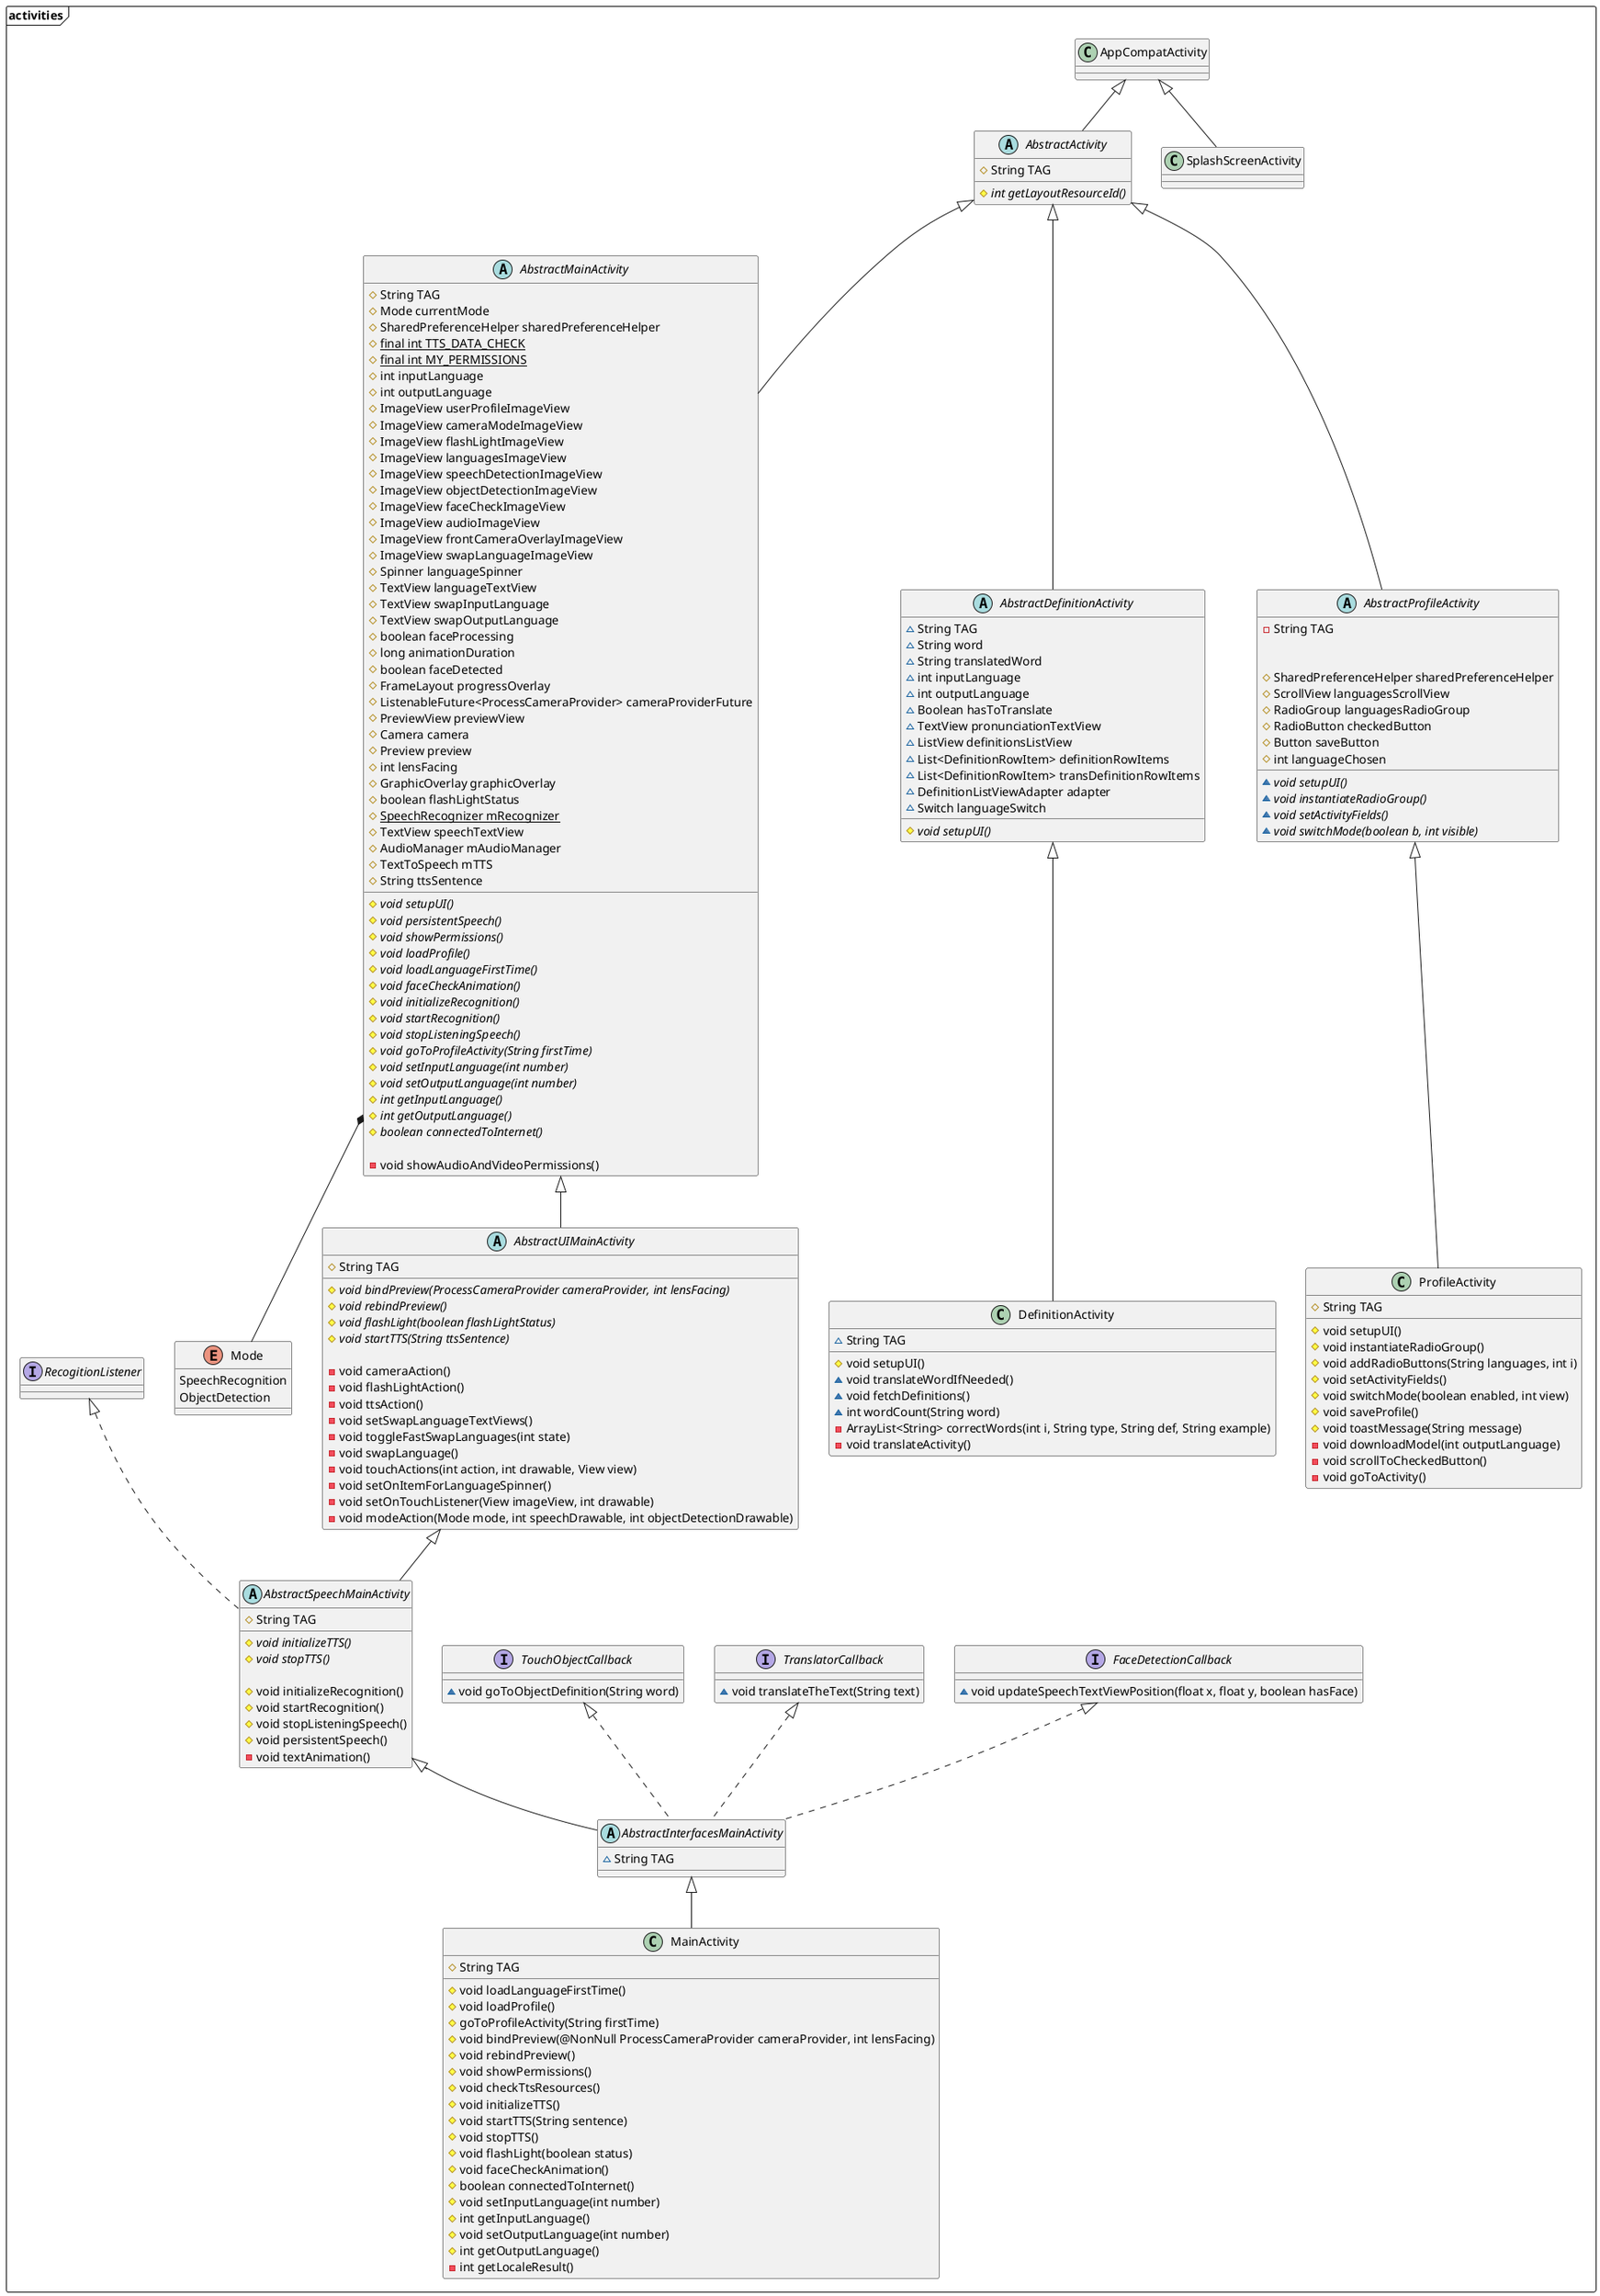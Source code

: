 @startuml

package activities <<Frame>> {

    enum Mode {
        SpeechRecognition
        ObjectDetection
    }

    AbstractMainActivity *-- Mode

    abstract class AbstractActivity extends AppCompatActivity {
        #String TAG
        #{abstract} int getLayoutResourceId()
    }

    class SplashScreenActivity extends AppCompatActivity

    abstract class AbstractDefinitionActivity extends AbstractActivity {
        ~String TAG
        ~String word
        ~String translatedWord
        ~int inputLanguage
        ~int outputLanguage
        ~Boolean hasToTranslate
        ~TextView pronunciationTextView
        ~ListView definitionsListView
        ~List<DefinitionRowItem> definitionRowItems
        ~List<DefinitionRowItem> transDefinitionRowItems
        ~DefinitionListViewAdapter adapter
        ~Switch languageSwitch
        #{abstract} void setupUI()
    }
    class DefinitionActivity extends AbstractDefinitionActivity {
        ~String TAG
        #void setupUI()
        ~void translateWordIfNeeded()
        ~void fetchDefinitions()
        ~int wordCount(String word)
        -ArrayList<String> correctWords(int i, String type, String def, String example)
        -void translateActivity()
    }

    abstract class AbstractInterfacesMainActivity extends AbstractSpeechMainActivity implements FaceDetectionCallback, TranslatorCallback, TouchObjectCallback {
        ~String TAG
    }

    abstract AbstractMainActivity extends AbstractActivity {
        #String TAG
        #Mode currentMode
        #SharedPreferenceHelper sharedPreferenceHelper
        #{static} final int TTS_DATA_CHECK
        #{static} final int MY_PERMISSIONS
        #int inputLanguage
        #int outputLanguage
        #ImageView userProfileImageView
        #ImageView cameraModeImageView
        #ImageView flashLightImageView
        #ImageView languagesImageView
        #ImageView speechDetectionImageView
        #ImageView objectDetectionImageView
        #ImageView faceCheckImageView
        #ImageView audioImageView
        #ImageView frontCameraOverlayImageView
        #ImageView swapLanguageImageView
        #Spinner languageSpinner
        #TextView languageTextView
        #TextView swapInputLanguage
        #TextView swapOutputLanguage
        #boolean faceProcessing
        #long animationDuration
        #boolean faceDetected
        #FrameLayout progressOverlay
        #ListenableFuture<ProcessCameraProvider> cameraProviderFuture
        #PreviewView previewView
        #Camera camera
        #Preview preview
        #int lensFacing
        #GraphicOverlay graphicOverlay
        #boolean flashLightStatus
        #{static}SpeechRecognizer mRecognizer
        #TextView speechTextView
        #AudioManager mAudioManager
        #TextToSpeech mTTS
        #String ttsSentence

        #{abstract} void setupUI()
        #{abstract} void persistentSpeech()
        #{abstract} void showPermissions()
        #{abstract} void loadProfile()
        #{abstract} void loadLanguageFirstTime()
        #{abstract} void faceCheckAnimation()
        #{abstract} void initializeRecognition()
        #{abstract} void startRecognition()
        #{abstract} void stopListeningSpeech()
        #{abstract} void goToProfileActivity(String firstTime)
        #{abstract} void setInputLanguage(int number)
        #{abstract} void setOutputLanguage(int number)
        #{abstract} int getInputLanguage()
        #{abstract} int getOutputLanguage()
        #{abstract} boolean connectedToInternet()

        -void showAudioAndVideoPermissions()
    }

    abstract class AbstractSpeechMainActivity extends AbstractUIMainActivity implements RecogitionListener {
        #String TAG

        #{abstract} void initializeTTS()
        #{abstract} void stopTTS()

        #void initializeRecognition()
        #void startRecognition()
        #void stopListeningSpeech()
        #void persistentSpeech()
        -void textAnimation()
    }

    abstract AbstractUIMainActivity extends AbstractMainActivity {
        #String TAG
        #{abstract} void bindPreview(ProcessCameraProvider cameraProvider, int lensFacing)
        #{abstract} void rebindPreview()
        #{abstract} void flashLight(boolean flashLightStatus)
        #{abstract} void startTTS(String ttsSentence)

        -void cameraAction()
        -void flashLightAction()
        -void ttsAction()
        -void setSwapLanguageTextViews()
        -void toggleFastSwapLanguages(int state)
        -void swapLanguage()
        -void touchActions(int action, int drawable, View view)
        -void setOnItemForLanguageSpinner()
        -void setOnTouchListener(View imageView, int drawable)
        -void modeAction(Mode mode, int speechDrawable, int objectDetectionDrawable)
    }

    class MainActivity extends AbstractInterfacesMainActivity {
        #String TAG

        #void loadLanguageFirstTime()
        #void loadProfile()
        #goToProfileActivity(String firstTime)
        #void bindPreview(@NonNull ProcessCameraProvider cameraProvider, int lensFacing)
        #void rebindPreview()
        #void showPermissions()
        #void checkTtsResources()
        #void initializeTTS()
        #void startTTS(String sentence)
        #void stopTTS()
        #void flashLight(boolean status)
        #void faceCheckAnimation()
        #boolean connectedToInternet()
        #void setInputLanguage(int number)
        #int getInputLanguage()
        #void setOutputLanguage(int number)
        #int getOutputLanguage()
        -int getLocaleResult()
    }

    abstract AbstractProfileActivity extends AbstractActivity {
        -String TAG

        ~{abstract} void setupUI()
        ~{abstract} void instantiateRadioGroup()
        ~{abstract} void setActivityFields()
        ~{abstract} void switchMode(boolean b, int visible)

        #SharedPreferenceHelper sharedPreferenceHelper
        #ScrollView languagesScrollView
        #RadioGroup languagesRadioGroup
        #RadioButton checkedButton
        #Button saveButton
        #int languageChosen
    }

    class ProfileActivity extends AbstractProfileActivity {
        #String TAG
        #void setupUI()
        #void instantiateRadioGroup()
        #void addRadioButtons(String languages, int i)
        #void setActivityFields()
        #void switchMode(boolean enabled, int view)
        #void saveProfile()
        #void toastMessage(String message)
        -void downloadModel(int outputLanguage)
        -void scrollToCheckedButton()
        -void goToActivity()
    }

    interface FaceDetectionCallback {
        ~void updateSpeechTextViewPosition(float x, float y, boolean hasFace)
    }

    interface TouchObjectCallback {
        ~void goToObjectDefinition(String word)
    }

    interface TranslatorCallback {
        ~void translateTheText(String text)
    }
}

@enduml